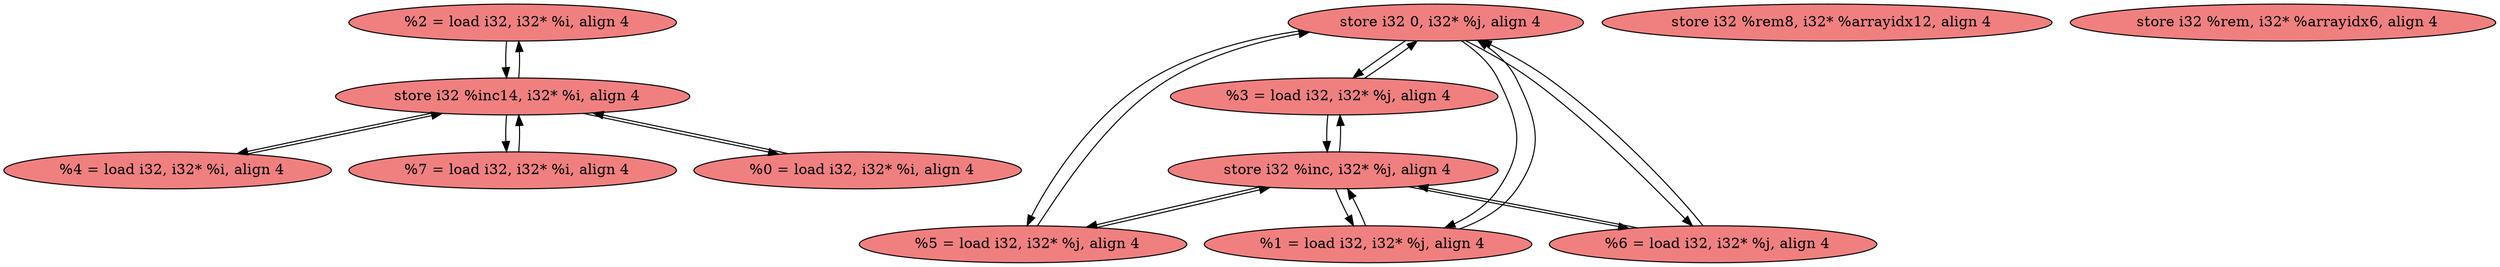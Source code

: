 
digraph G {


node322 [fillcolor=lightcoral,label="  %2 = load i32, i32* %i, align 4",shape=ellipse,style=filled ]
node321 [fillcolor=lightcoral,label="  %4 = load i32, i32* %i, align 4",shape=ellipse,style=filled ]
node317 [fillcolor=lightcoral,label="  store i32 %inc14, i32* %i, align 4",shape=ellipse,style=filled ]
node316 [fillcolor=lightcoral,label="  store i32 0, i32* %j, align 4",shape=ellipse,style=filled ]
node319 [fillcolor=lightcoral,label="  %3 = load i32, i32* %j, align 4",shape=ellipse,style=filled ]
node318 [fillcolor=lightcoral,label="  store i32 %rem8, i32* %arrayidx12, align 4",shape=ellipse,style=filled ]
node311 [fillcolor=lightcoral,label="  store i32 %rem, i32* %arrayidx6, align 4",shape=ellipse,style=filled ]
node313 [fillcolor=lightcoral,label="  %5 = load i32, i32* %j, align 4",shape=ellipse,style=filled ]
node310 [fillcolor=lightcoral,label="  store i32 %inc, i32* %j, align 4",shape=ellipse,style=filled ]
node320 [fillcolor=lightcoral,label="  %7 = load i32, i32* %i, align 4",shape=ellipse,style=filled ]
node312 [fillcolor=lightcoral,label="  %0 = load i32, i32* %i, align 4",shape=ellipse,style=filled ]
node314 [fillcolor=lightcoral,label="  %1 = load i32, i32* %j, align 4",shape=ellipse,style=filled ]
node315 [fillcolor=lightcoral,label="  %6 = load i32, i32* %j, align 4",shape=ellipse,style=filled ]

node316->node319 [ ]
node315->node316 [ ]
node316->node314 [ ]
node313->node316 [ ]
node319->node316 [ ]
node317->node320 [ ]
node320->node317 [ ]
node321->node317 [ ]
node310->node314 [ ]
node317->node312 [ ]
node317->node322 [ ]
node316->node315 [ ]
node316->node313 [ ]
node315->node310 [ ]
node312->node317 [ ]
node319->node310 [ ]
node310->node313 [ ]
node313->node310 [ ]
node310->node319 [ ]
node310->node315 [ ]
node317->node321 [ ]
node314->node316 [ ]
node322->node317 [ ]
node314->node310 [ ]


}
